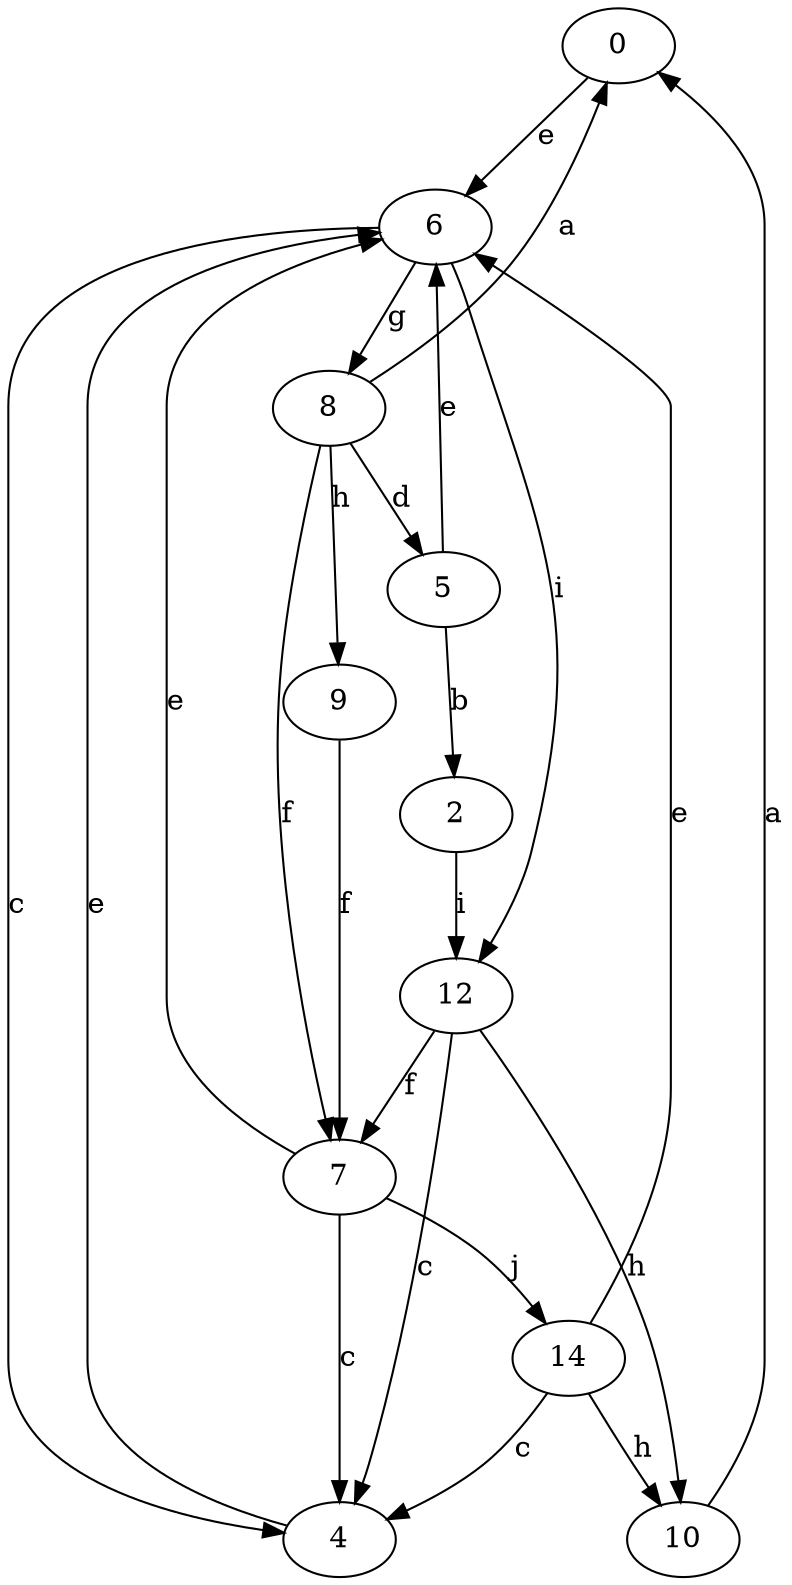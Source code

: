 strict digraph  {
0;
2;
4;
5;
6;
7;
8;
9;
10;
12;
14;
0 -> 6  [label=e];
2 -> 12  [label=i];
4 -> 6  [label=e];
5 -> 2  [label=b];
5 -> 6  [label=e];
6 -> 4  [label=c];
6 -> 8  [label=g];
6 -> 12  [label=i];
7 -> 4  [label=c];
7 -> 6  [label=e];
7 -> 14  [label=j];
8 -> 0  [label=a];
8 -> 5  [label=d];
8 -> 7  [label=f];
8 -> 9  [label=h];
9 -> 7  [label=f];
10 -> 0  [label=a];
12 -> 4  [label=c];
12 -> 7  [label=f];
12 -> 10  [label=h];
14 -> 4  [label=c];
14 -> 6  [label=e];
14 -> 10  [label=h];
}
